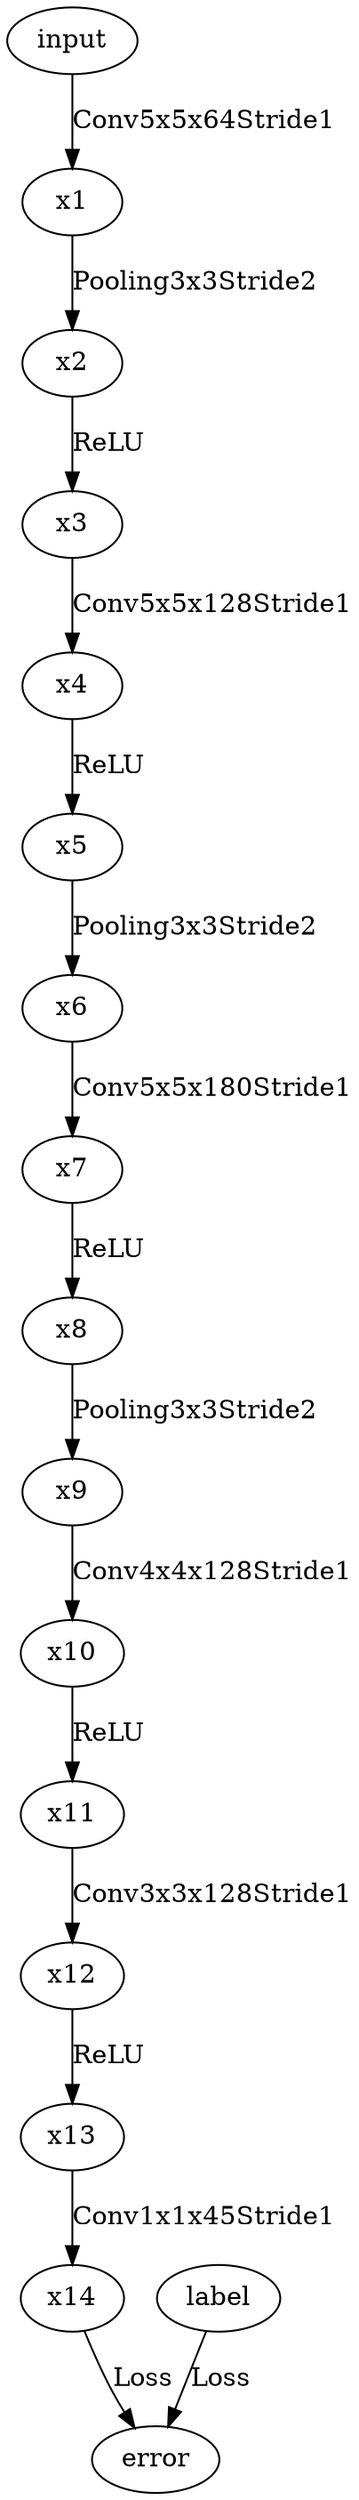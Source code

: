 digraph G {
input -> x1[label = Conv5x5x64Stride1];
x1 -> x2[label = Pooling3x3Stride2];
x2 -> x3[label = ReLU];
x3 -> x4[label = Conv5x5x128Stride1];
x4 -> x5[label = ReLU];
x5 -> x6[label = Pooling3x3Stride2];
x6 -> x7[label = Conv5x5x180Stride1];
x7 -> x8[label = ReLU];
x8 -> x9[label = Pooling3x3Stride2];
x9 -> x10[label = Conv4x4x128Stride1];
x10 -> x11[label = ReLU];
x11 -> x12[label = Conv3x3x128Stride1];
x12 -> x13[label = ReLU];
x13 -> x14[label = Conv1x1x45Stride1];
x14 -> error[label = Loss];
label -> error[label = Loss];
}
